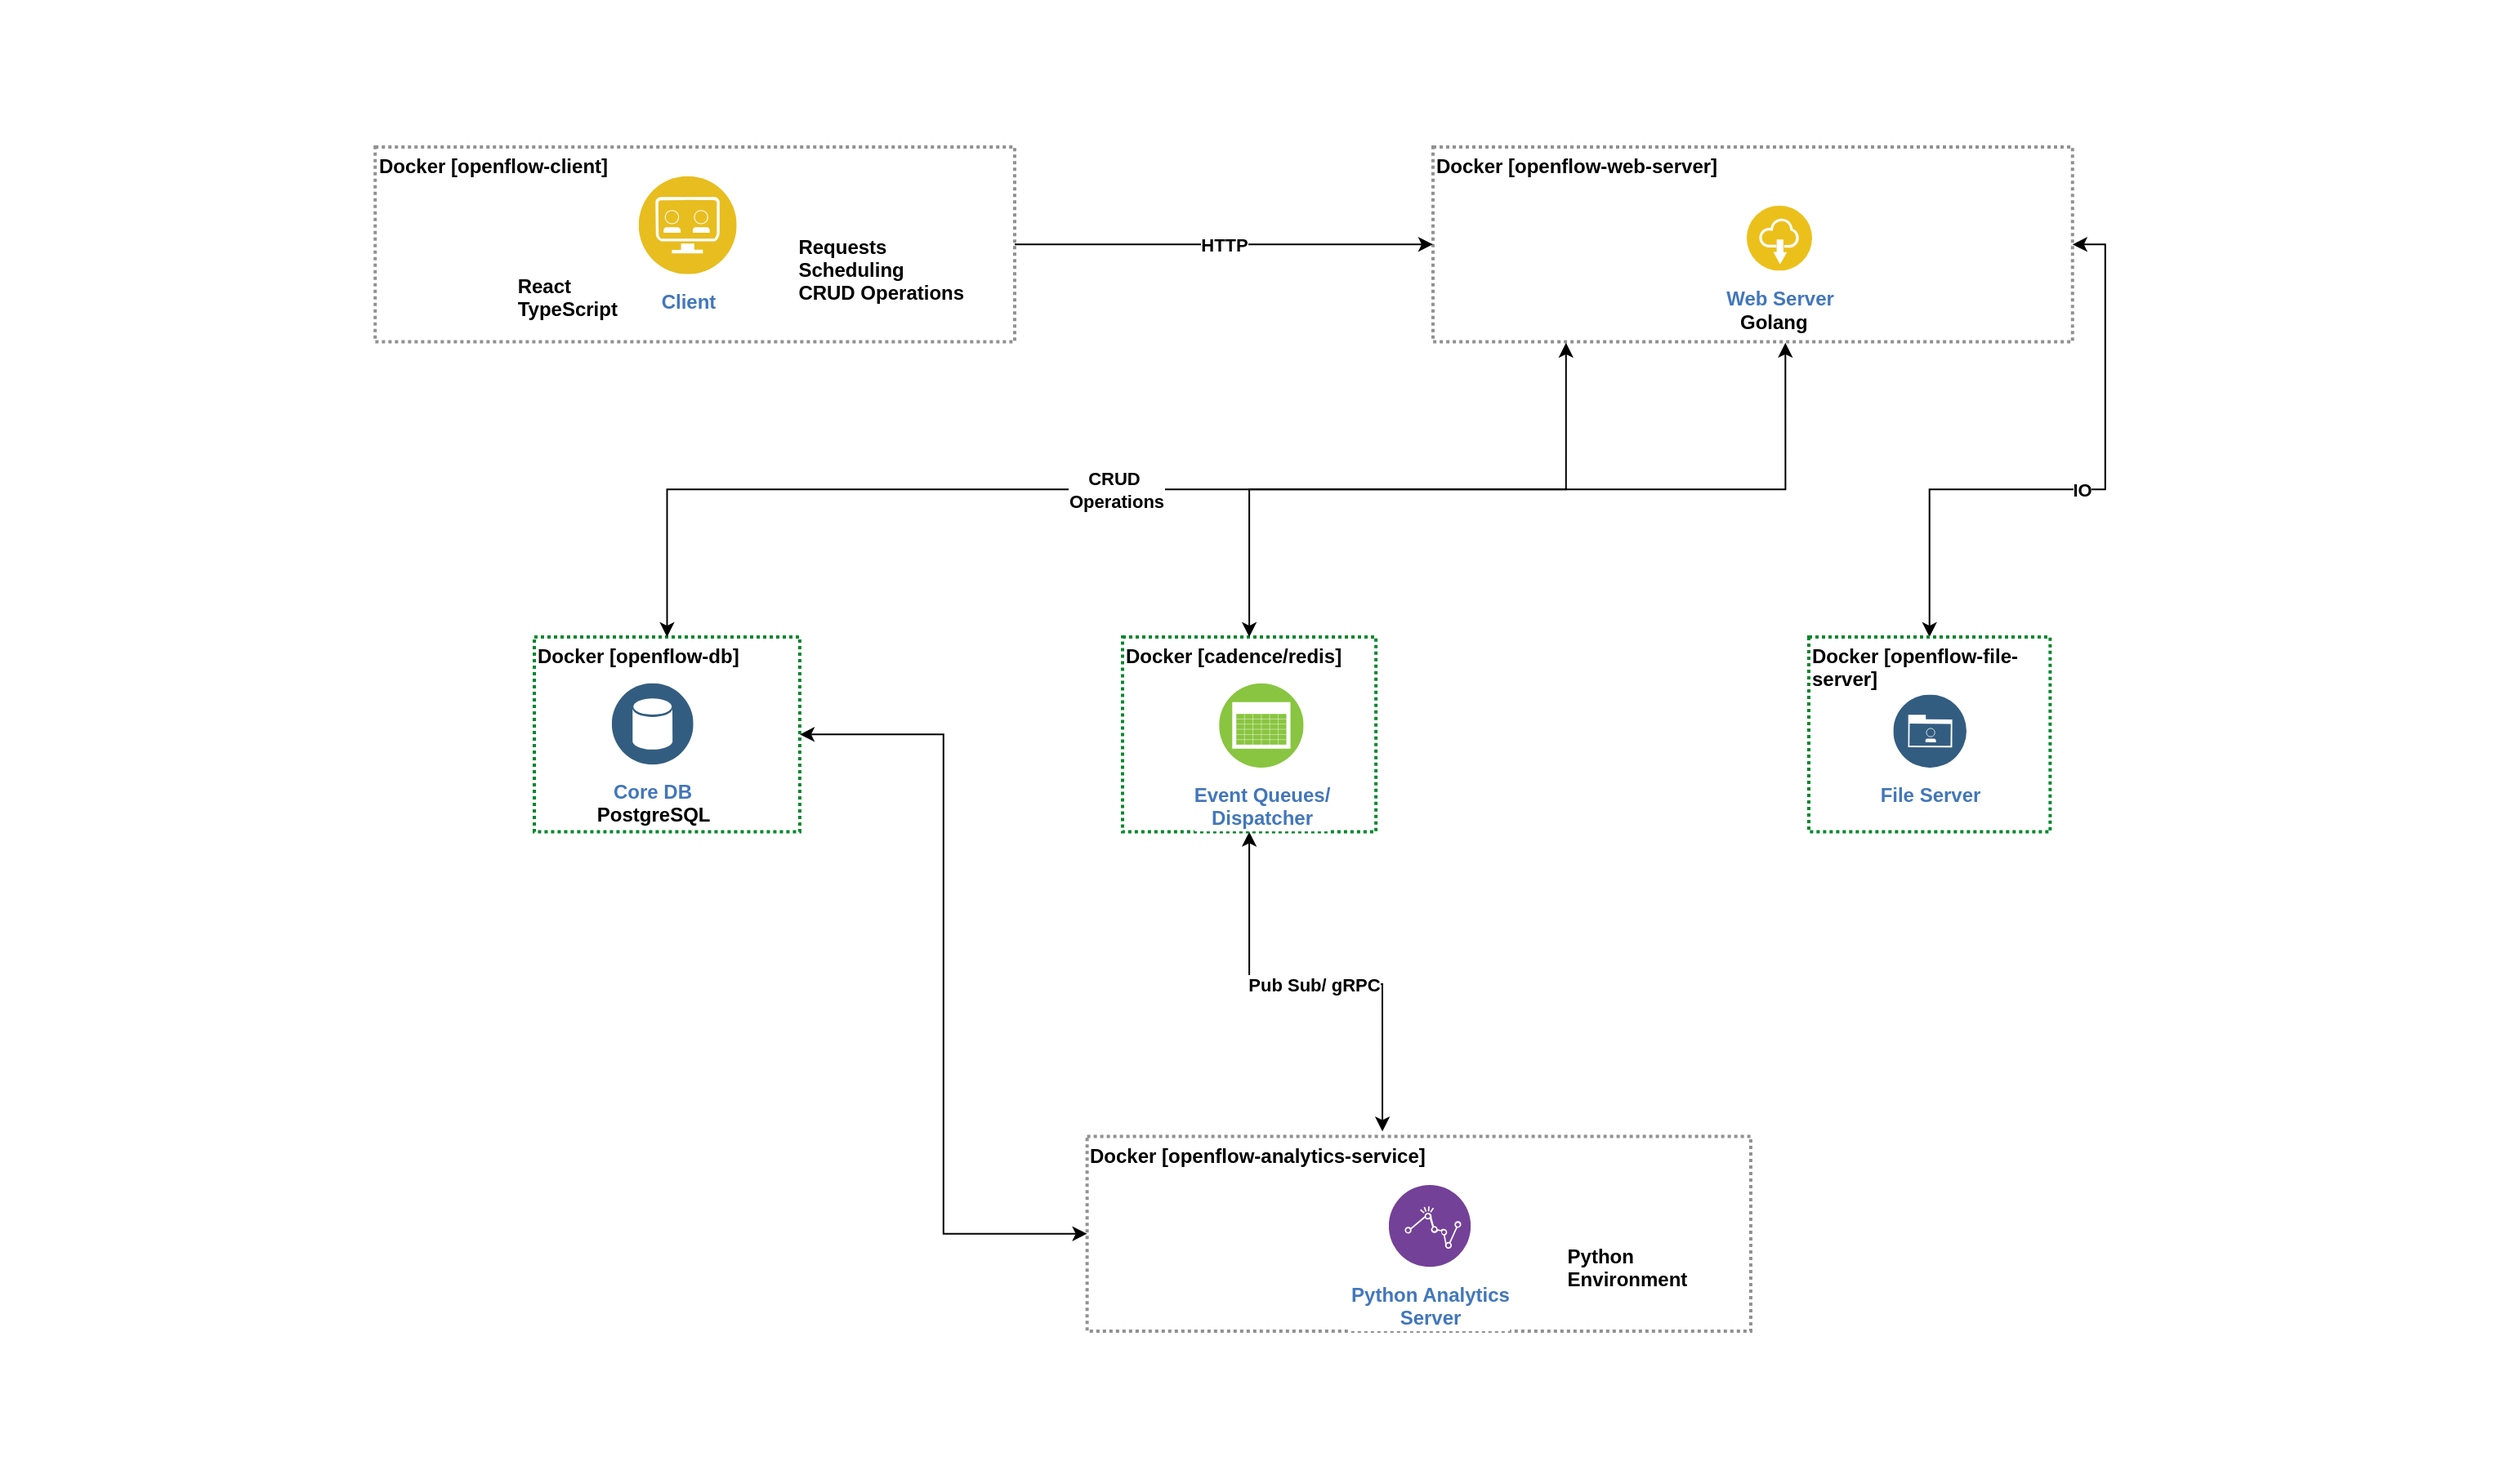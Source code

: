 <mxfile version="16.5.1" type="device"><diagram id="eBtKJKf3NaQT0lloTC4i" name="Page-1"><mxGraphModel dx="2302" dy="1329" grid="1" gridSize="10" guides="1" tooltips="1" connect="1" arrows="1" fold="1" page="1" pageScale="1" pageWidth="827" pageHeight="1169" math="0" shadow="0"><root><mxCell id="0"/><mxCell id="1" parent="0"/><mxCell id="WfAbwmKjI7jf2f4ruSv0-8" value="" style="group" vertex="1" connectable="0" parent="1"><mxGeometry x="-446.26" y="110.65" width="1527.59" height="898" as="geometry"/></mxCell><mxCell id="WfAbwmKjI7jf2f4ruSv0-4" value="" style="rounded=0;whiteSpace=wrap;html=1;fillColor=default;fontStyle=1;strokeColor=none;" vertex="1" parent="WfAbwmKjI7jf2f4ruSv0-8"><mxGeometry width="1527.59" height="898" as="geometry"/></mxCell><mxCell id="TxL3GjKWh3Z18wF1sAyK-55" value="Docker [openflow-analytics-service]" style="fontStyle=1;verticalAlign=top;align=left;spacingTop=-2;fillColor=none;rounded=0;whiteSpace=wrap;html=1;strokeColor=#919191;strokeWidth=2;dashed=1;container=1;collapsible=0;expand=0;recursiveResize=0;dashPattern=1 1;" parent="WfAbwmKjI7jf2f4ruSv0-8" vertex="1"><mxGeometry x="664.567" y="695.052" width="406.154" height="119.298" as="geometry"/></mxCell><mxCell id="TxL3GjKWh3Z18wF1sAyK-56" value="" style="group;fontStyle=1" parent="TxL3GjKWh3Z18wF1sAyK-55" vertex="1" connectable="0"><mxGeometry x="291.692" y="59.649" width="88.615" height="35.789" as="geometry"/></mxCell><mxCell id="TxL3GjKWh3Z18wF1sAyK-57" value="Python &#10;Environment&#10;" style="text;strokeColor=none;fillColor=none;align=left;verticalAlign=top;spacingLeft=4;spacingRight=4;overflow=hidden;rotatable=0;points=[[0,0.5],[1,0.5]];portConstraint=eastwest;fontStyle=1" parent="TxL3GjKWh3Z18wF1sAyK-56" vertex="1"><mxGeometry x="-3.692" width="92.308" height="35.789" as="geometry"/></mxCell><mxCell id="TxL3GjKWh3Z18wF1sAyK-54" value="Python Analytics&lt;br&gt;Server" style="aspect=fixed;perimeter=ellipsePerimeter;html=1;align=center;shadow=0;dashed=0;fontColor=#4277BB;labelBackgroundColor=#ffffff;fontSize=12;spacingTop=3;image;image=img/lib/ibm/analytics/analytics.svg;dashPattern=1 1;fillColor=none;fontStyle=1" parent="TxL3GjKWh3Z18wF1sAyK-55" vertex="1"><mxGeometry x="184.62" y="29.82" width="50.18" height="50.18" as="geometry"/></mxCell><mxCell id="TxL3GjKWh3Z18wF1sAyK-58" value="Pub Sub/ gRPC" style="edgeStyle=orthogonalEdgeStyle;rounded=0;orthogonalLoop=1;jettySize=auto;html=1;entryX=0.445;entryY=-0.025;entryDx=0;entryDy=0;entryPerimeter=0;startArrow=classic;startFill=1;fontStyle=1" parent="WfAbwmKjI7jf2f4ruSv0-8" source="TxL3GjKWh3Z18wF1sAyK-44" target="TxL3GjKWh3Z18wF1sAyK-55" edge="1"><mxGeometry relative="1" as="geometry"/></mxCell><mxCell id="TxL3GjKWh3Z18wF1sAyK-44" value="Docker [cadence/redis]" style="fontStyle=1;verticalAlign=top;align=left;spacingTop=-2;fillColor=none;rounded=0;whiteSpace=wrap;html=1;strokeColor=#00882B;strokeWidth=2;dashed=1;container=1;collapsible=0;expand=0;recursiveResize=0;dashPattern=1 1;" parent="WfAbwmKjI7jf2f4ruSv0-8" vertex="1"><mxGeometry x="686.256" y="389.354" width="155.077" height="119.298" as="geometry"/></mxCell><mxCell id="TxL3GjKWh3Z18wF1sAyK-40" value="Event Queues/&lt;br&gt;Dispatcher" style="aspect=fixed;perimeter=ellipsePerimeter;html=1;align=center;shadow=0;dashed=0;fontColor=#4277BB;labelBackgroundColor=#ffffff;fontSize=12;spacingTop=3;image;image=img/lib/ibm/infrastructure/event_feed.svg;dashPattern=1 1;fillColor=none;fontStyle=1" parent="TxL3GjKWh3Z18wF1sAyK-44" vertex="1"><mxGeometry x="59.08" y="28.25" width="51.75" height="51.75" as="geometry"/></mxCell><mxCell id="TxL3GjKWh3Z18wF1sAyK-59" style="edgeStyle=orthogonalEdgeStyle;rounded=0;orthogonalLoop=1;jettySize=auto;html=1;entryX=0;entryY=0.5;entryDx=0;entryDy=0;startArrow=classic;startFill=1;fontStyle=1" parent="WfAbwmKjI7jf2f4ruSv0-8" source="TxL3GjKWh3Z18wF1sAyK-43" target="TxL3GjKWh3Z18wF1sAyK-55" edge="1"><mxGeometry relative="1" as="geometry"/></mxCell><mxCell id="TxL3GjKWh3Z18wF1sAyK-43" value="Docker [openflow-db]" style="fontStyle=1;verticalAlign=top;align=left;spacingTop=-2;fillColor=none;rounded=0;whiteSpace=wrap;html=1;strokeColor=#00882B;strokeWidth=2;dashed=1;container=1;collapsible=0;expand=0;recursiveResize=0;dashPattern=1 1;" parent="WfAbwmKjI7jf2f4ruSv0-8" vertex="1"><mxGeometry x="326.26" y="389.354" width="162.462" height="119.298" as="geometry"/></mxCell><mxCell id="TxL3GjKWh3Z18wF1sAyK-31" value="" style="group;fontStyle=1" parent="TxL3GjKWh3Z18wF1sAyK-43" vertex="1" connectable="0"><mxGeometry x="51.692" y="28.249" width="80" height="90" as="geometry"/></mxCell><mxCell id="TxL3GjKWh3Z18wF1sAyK-25" value="PostgreSQL" style="text;strokeColor=none;fillColor=none;align=left;verticalAlign=top;spacingLeft=4;spacingRight=4;overflow=hidden;rotatable=0;points=[[0,0.5],[1,0.5]];portConstraint=eastwest;fontStyle=1" parent="TxL3GjKWh3Z18wF1sAyK-31" vertex="1"><mxGeometry x="-19.28" y="66.63" width="80" height="23.37" as="geometry"/></mxCell><mxCell id="TxL3GjKWh3Z18wF1sAyK-24" value="Core DB&lt;br&gt;" style="aspect=fixed;perimeter=ellipsePerimeter;html=1;align=center;shadow=0;dashed=0;fontColor=#4277BB;labelBackgroundColor=#ffffff;fontSize=12;spacingTop=3;image;image=img/lib/ibm/data/data_services.svg;fontStyle=1" parent="TxL3GjKWh3Z18wF1sAyK-43" vertex="1"><mxGeometry x="47.412" y="28.249" width="50" height="50" as="geometry"/></mxCell><mxCell id="TxL3GjKWh3Z18wF1sAyK-36" value="Docker [openflow-web-server]" style="fontStyle=1;verticalAlign=top;align=left;spacingTop=-2;fillColor=none;rounded=0;whiteSpace=wrap;html=1;strokeColor=#919191;strokeWidth=2;dashed=1;container=1;collapsible=0;expand=0;recursiveResize=0;dashPattern=1 1;" parent="WfAbwmKjI7jf2f4ruSv0-8" vertex="1"><mxGeometry x="876.258" y="89.347" width="391.385" height="119.298" as="geometry"/></mxCell><mxCell id="TxL3GjKWh3Z18wF1sAyK-30" value="" style="group;fontStyle=1" parent="TxL3GjKWh3Z18wF1sAyK-36" vertex="1" connectable="0"><mxGeometry x="192" y="35.789" width="50" height="80" as="geometry"/></mxCell><mxCell id="TxL3GjKWh3Z18wF1sAyK-9" value="Web Server&lt;br&gt;" style="aspect=fixed;perimeter=ellipsePerimeter;html=1;align=center;shadow=0;dashed=0;fontColor=#4277BB;labelBackgroundColor=#ffffff;fontSize=12;spacingTop=3;image;image=img/lib/ibm/applications/saas_applications.svg;fontStyle=1" parent="TxL3GjKWh3Z18wF1sAyK-30" vertex="1"><mxGeometry width="40" height="40" as="geometry"/></mxCell><mxCell id="TxL3GjKWh3Z18wF1sAyK-21" value="Golang" style="text;strokeColor=none;fillColor=none;align=left;verticalAlign=top;spacingLeft=4;spacingRight=4;overflow=hidden;rotatable=0;points=[[0,0.5],[1,0.5]];portConstraint=eastwest;fontStyle=1" parent="TxL3GjKWh3Z18wF1sAyK-30" vertex="1"><mxGeometry x="-10" y="57.68" width="60" height="26.32" as="geometry"/></mxCell><mxCell id="TxL3GjKWh3Z18wF1sAyK-27" value="CRUD&amp;nbsp;&lt;br&gt;Operations" style="edgeStyle=orthogonalEdgeStyle;rounded=0;orthogonalLoop=1;jettySize=auto;html=1;startArrow=classic;startFill=1;exitX=0.208;exitY=1.005;exitDx=0;exitDy=0;exitPerimeter=0;fontStyle=1" parent="WfAbwmKjI7jf2f4ruSv0-8" source="TxL3GjKWh3Z18wF1sAyK-36" target="TxL3GjKWh3Z18wF1sAyK-43" edge="1"><mxGeometry relative="1" as="geometry"><mxPoint x="700.014" y="492.245" as="targetPoint"/></mxGeometry></mxCell><mxCell id="TxL3GjKWh3Z18wF1sAyK-12" value="HTTP" style="edgeStyle=orthogonalEdgeStyle;rounded=0;orthogonalLoop=1;jettySize=auto;html=1;exitX=1;exitY=0.5;exitDx=0;exitDy=0;fontStyle=1" parent="WfAbwmKjI7jf2f4ruSv0-8" source="TxL3GjKWh3Z18wF1sAyK-35" target="TxL3GjKWh3Z18wF1sAyK-36" edge="1"><mxGeometry relative="1" as="geometry"><mxPoint x="871.26" y="334.35" as="targetPoint"/><Array as="points"><mxPoint x="806.26" y="149.35"/><mxPoint x="806.26" y="149.35"/></Array></mxGeometry></mxCell><mxCell id="TxL3GjKWh3Z18wF1sAyK-42" style="edgeStyle=orthogonalEdgeStyle;rounded=0;orthogonalLoop=1;jettySize=auto;html=1;startArrow=classic;startFill=1;exitX=0.551;exitY=1.005;exitDx=0;exitDy=0;exitPerimeter=0;fontStyle=1" parent="WfAbwmKjI7jf2f4ruSv0-8" source="TxL3GjKWh3Z18wF1sAyK-36" target="TxL3GjKWh3Z18wF1sAyK-44" edge="1"><mxGeometry relative="1" as="geometry"><mxPoint x="937.798" y="492.245" as="targetPoint"/></mxGeometry></mxCell><mxCell id="TxL3GjKWh3Z18wF1sAyK-53" value="IO" style="edgeStyle=orthogonalEdgeStyle;rounded=0;orthogonalLoop=1;jettySize=auto;html=1;startArrow=classic;startFill=1;exitX=1;exitY=0.5;exitDx=0;exitDy=0;fontStyle=1" parent="WfAbwmKjI7jf2f4ruSv0-8" source="TxL3GjKWh3Z18wF1sAyK-36" target="TxL3GjKWh3Z18wF1sAyK-52" edge="1"><mxGeometry relative="1" as="geometry"/></mxCell><mxCell id="TxL3GjKWh3Z18wF1sAyK-61" value="" style="group;fontStyle=1" parent="WfAbwmKjI7jf2f4ruSv0-8" vertex="1" connectable="0"><mxGeometry x="1106.258" y="389.354" width="147.692" height="119.298" as="geometry"/></mxCell><mxCell id="TxL3GjKWh3Z18wF1sAyK-52" value="Docker [openflow-file-server]" style="fontStyle=1;verticalAlign=top;align=left;spacingTop=-2;fillColor=none;rounded=0;whiteSpace=wrap;html=1;strokeColor=#00882B;strokeWidth=2;dashed=1;container=1;collapsible=0;expand=0;recursiveResize=0;dashPattern=1 1;" parent="TxL3GjKWh3Z18wF1sAyK-61" vertex="1"><mxGeometry width="147.692" height="119.298" as="geometry"/></mxCell><mxCell id="TxL3GjKWh3Z18wF1sAyK-49" value="File Server&lt;br&gt;" style="aspect=fixed;perimeter=ellipsePerimeter;html=1;align=center;shadow=0;dashed=0;fontColor=#4277BB;labelBackgroundColor=#ffffff;fontSize=12;spacingTop=3;image;image=img/lib/ibm/data/enterprise_user_directory.svg;dashPattern=1 1;fillColor=none;fontStyle=1" parent="TxL3GjKWh3Z18wF1sAyK-61" vertex="1"><mxGeometry x="51.69" y="35.19" width="44.81" height="44.81" as="geometry"/></mxCell><mxCell id="TxL3GjKWh3Z18wF1sAyK-35" value="Docker [openflow-client]" style="fontStyle=1;verticalAlign=top;align=left;spacingTop=-2;fillColor=none;rounded=0;whiteSpace=wrap;html=1;strokeColor=#919191;strokeWidth=2;dashed=1;container=1;collapsible=0;expand=0;recursiveResize=0;dashPattern=1 1;" parent="WfAbwmKjI7jf2f4ruSv0-8" vertex="1"><mxGeometry x="228.873" y="89.35" width="391.385" height="119.298" as="geometry"/></mxCell><mxCell id="TxL3GjKWh3Z18wF1sAyK-17" value="Requests&#10;Scheduling&#10;CRUD Operations" style="text;strokeColor=none;fillColor=none;align=left;verticalAlign=top;spacingLeft=4;spacingRight=4;overflow=hidden;rotatable=0;points=[[0,0.5],[1,0.5]];portConstraint=eastwest;fontStyle=1" parent="TxL3GjKWh3Z18wF1sAyK-35" vertex="1"><mxGeometry x="253.08" y="47.51" width="116.92" height="52.49" as="geometry"/></mxCell><mxCell id="TxL3GjKWh3Z18wF1sAyK-1" value="Client" style="aspect=fixed;perimeter=ellipsePerimeter;html=1;align=center;shadow=0;dashed=0;fontColor=#4277BB;labelBackgroundColor=#ffffff;fontSize=12;spacingTop=3;image;image=img/lib/ibm/applications/api_developer_portal.svg;fontStyle=1" parent="TxL3GjKWh3Z18wF1sAyK-35" vertex="1"><mxGeometry x="161.231" y="17.895" width="60" height="60" as="geometry"/></mxCell><mxCell id="TxL3GjKWh3Z18wF1sAyK-28" value="" style="group;fontStyle=1" parent="WfAbwmKjI7jf2f4ruSv0-8" vertex="1" connectable="0"><mxGeometry x="310.104" y="107.245" width="80" height="90" as="geometry"/></mxCell><mxCell id="TxL3GjKWh3Z18wF1sAyK-22" value="React&#10;TypeScript" style="text;strokeColor=none;fillColor=none;align=left;verticalAlign=top;spacingLeft=4;spacingRight=4;overflow=hidden;rotatable=0;points=[[0,0.5],[1,0.5]];portConstraint=eastwest;fontStyle=1" parent="TxL3GjKWh3Z18wF1sAyK-28" vertex="1"><mxGeometry y="53.68" width="80" height="36.32" as="geometry"/></mxCell></root></mxGraphModel></diagram></mxfile>